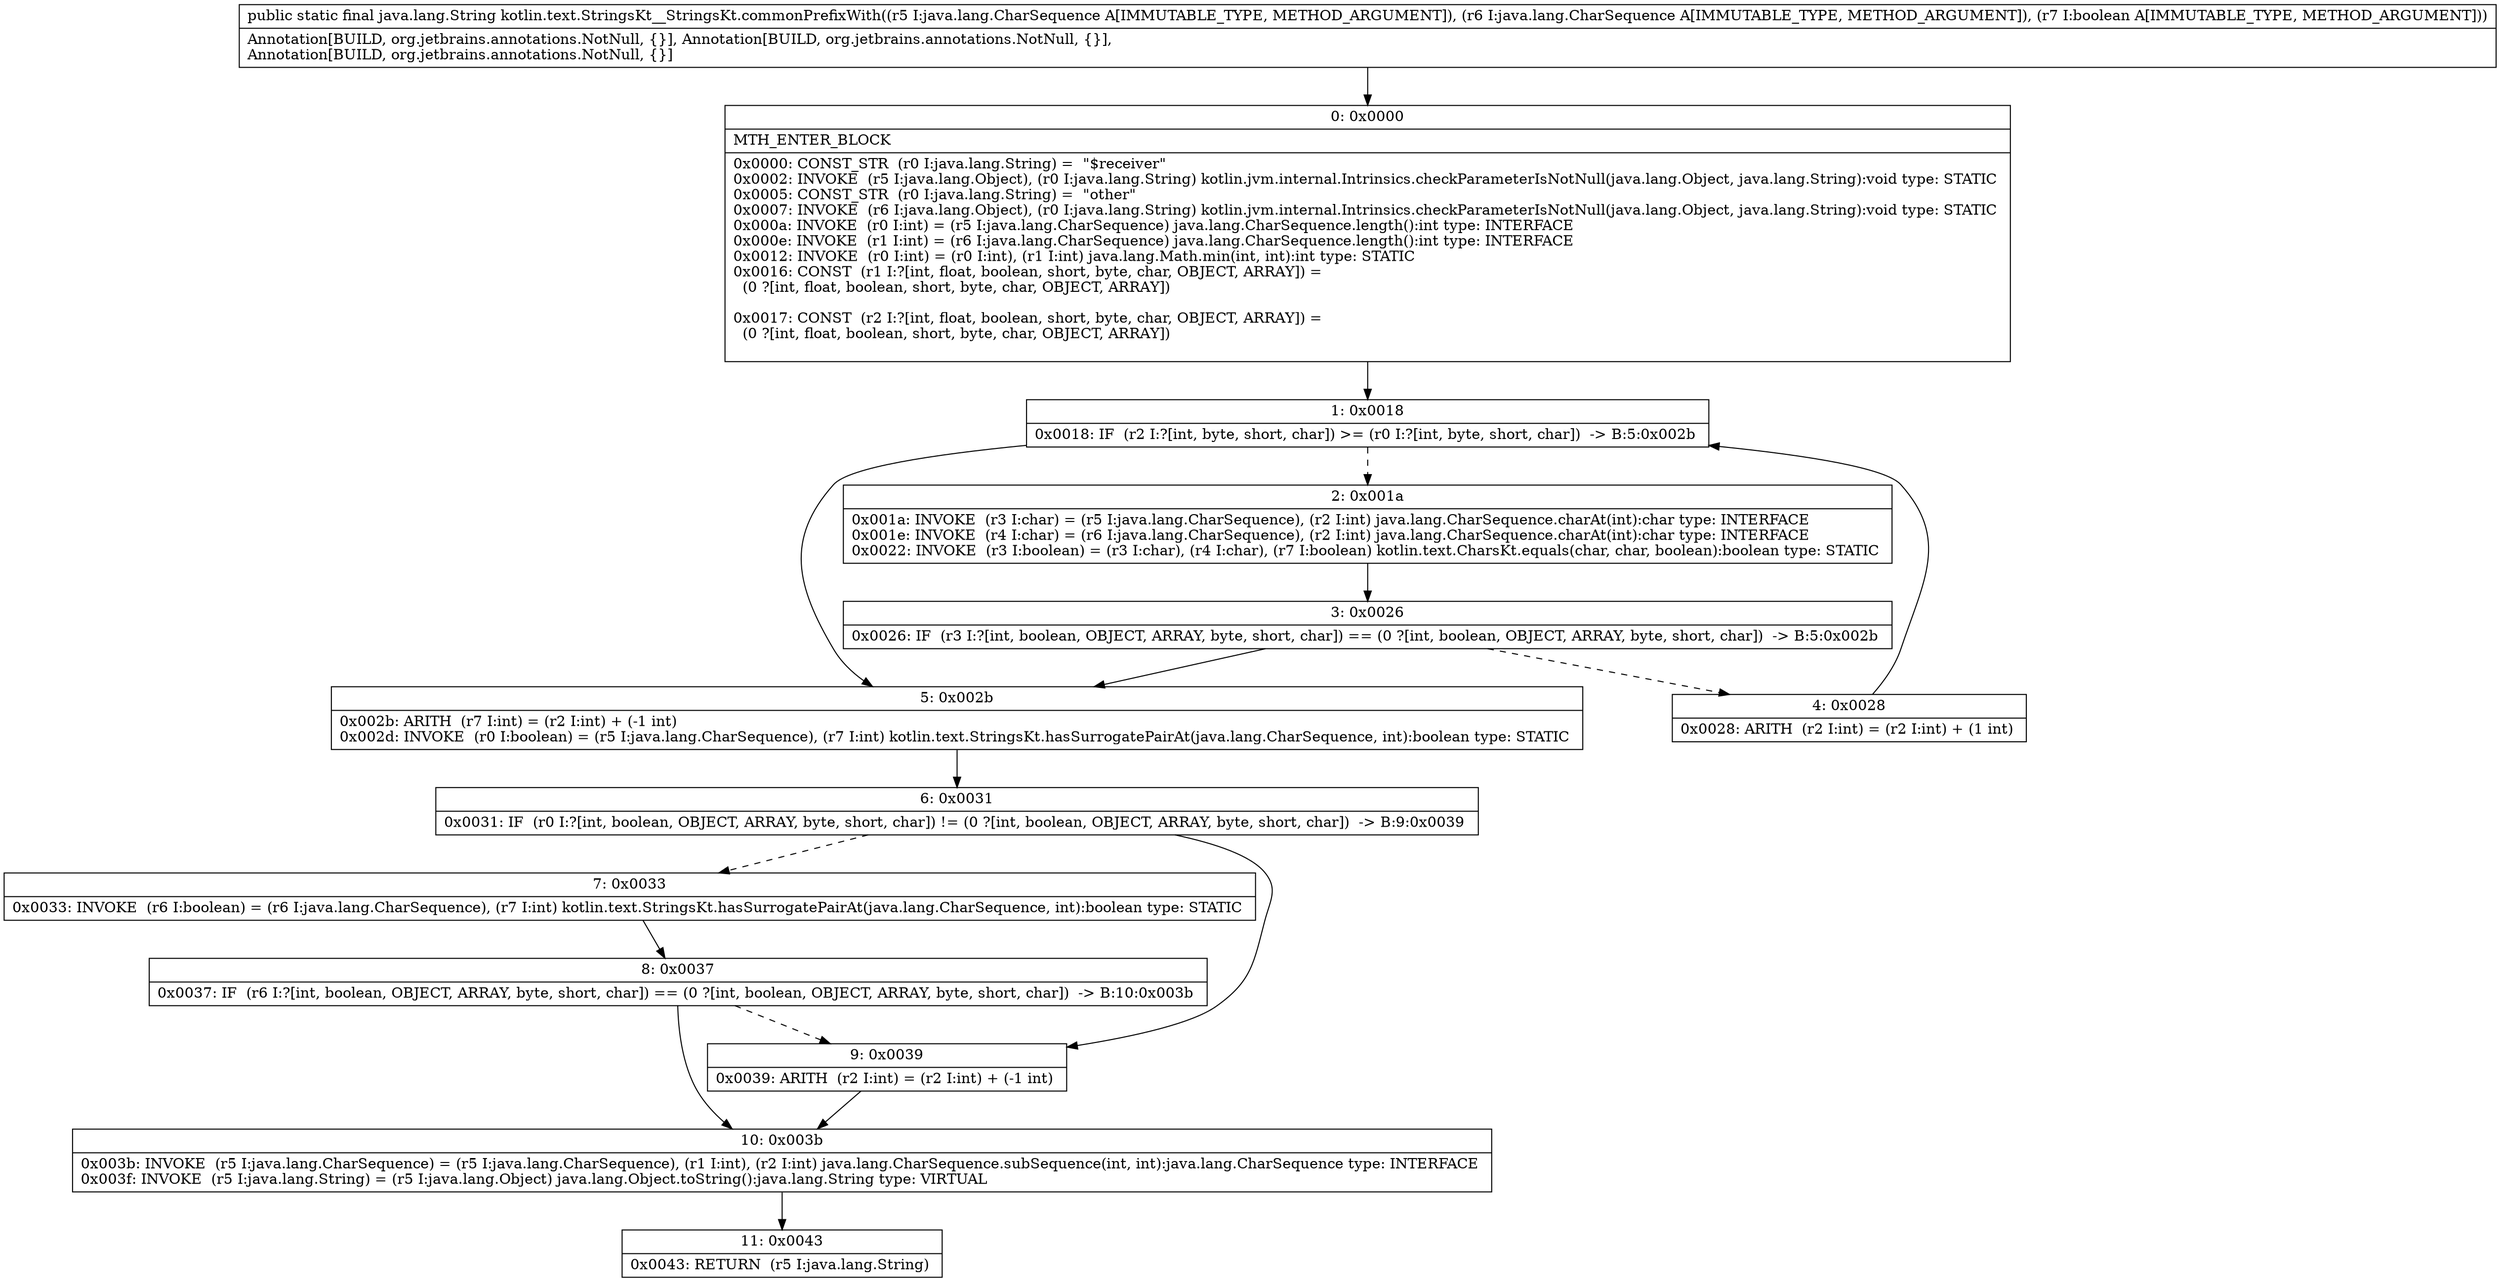 digraph "CFG forkotlin.text.StringsKt__StringsKt.commonPrefixWith(Ljava\/lang\/CharSequence;Ljava\/lang\/CharSequence;Z)Ljava\/lang\/String;" {
Node_0 [shape=record,label="{0\:\ 0x0000|MTH_ENTER_BLOCK\l|0x0000: CONST_STR  (r0 I:java.lang.String) =  \"$receiver\" \l0x0002: INVOKE  (r5 I:java.lang.Object), (r0 I:java.lang.String) kotlin.jvm.internal.Intrinsics.checkParameterIsNotNull(java.lang.Object, java.lang.String):void type: STATIC \l0x0005: CONST_STR  (r0 I:java.lang.String) =  \"other\" \l0x0007: INVOKE  (r6 I:java.lang.Object), (r0 I:java.lang.String) kotlin.jvm.internal.Intrinsics.checkParameterIsNotNull(java.lang.Object, java.lang.String):void type: STATIC \l0x000a: INVOKE  (r0 I:int) = (r5 I:java.lang.CharSequence) java.lang.CharSequence.length():int type: INTERFACE \l0x000e: INVOKE  (r1 I:int) = (r6 I:java.lang.CharSequence) java.lang.CharSequence.length():int type: INTERFACE \l0x0012: INVOKE  (r0 I:int) = (r0 I:int), (r1 I:int) java.lang.Math.min(int, int):int type: STATIC \l0x0016: CONST  (r1 I:?[int, float, boolean, short, byte, char, OBJECT, ARRAY]) = \l  (0 ?[int, float, boolean, short, byte, char, OBJECT, ARRAY])\l \l0x0017: CONST  (r2 I:?[int, float, boolean, short, byte, char, OBJECT, ARRAY]) = \l  (0 ?[int, float, boolean, short, byte, char, OBJECT, ARRAY])\l \l}"];
Node_1 [shape=record,label="{1\:\ 0x0018|0x0018: IF  (r2 I:?[int, byte, short, char]) \>= (r0 I:?[int, byte, short, char])  \-\> B:5:0x002b \l}"];
Node_2 [shape=record,label="{2\:\ 0x001a|0x001a: INVOKE  (r3 I:char) = (r5 I:java.lang.CharSequence), (r2 I:int) java.lang.CharSequence.charAt(int):char type: INTERFACE \l0x001e: INVOKE  (r4 I:char) = (r6 I:java.lang.CharSequence), (r2 I:int) java.lang.CharSequence.charAt(int):char type: INTERFACE \l0x0022: INVOKE  (r3 I:boolean) = (r3 I:char), (r4 I:char), (r7 I:boolean) kotlin.text.CharsKt.equals(char, char, boolean):boolean type: STATIC \l}"];
Node_3 [shape=record,label="{3\:\ 0x0026|0x0026: IF  (r3 I:?[int, boolean, OBJECT, ARRAY, byte, short, char]) == (0 ?[int, boolean, OBJECT, ARRAY, byte, short, char])  \-\> B:5:0x002b \l}"];
Node_4 [shape=record,label="{4\:\ 0x0028|0x0028: ARITH  (r2 I:int) = (r2 I:int) + (1 int) \l}"];
Node_5 [shape=record,label="{5\:\ 0x002b|0x002b: ARITH  (r7 I:int) = (r2 I:int) + (\-1 int) \l0x002d: INVOKE  (r0 I:boolean) = (r5 I:java.lang.CharSequence), (r7 I:int) kotlin.text.StringsKt.hasSurrogatePairAt(java.lang.CharSequence, int):boolean type: STATIC \l}"];
Node_6 [shape=record,label="{6\:\ 0x0031|0x0031: IF  (r0 I:?[int, boolean, OBJECT, ARRAY, byte, short, char]) != (0 ?[int, boolean, OBJECT, ARRAY, byte, short, char])  \-\> B:9:0x0039 \l}"];
Node_7 [shape=record,label="{7\:\ 0x0033|0x0033: INVOKE  (r6 I:boolean) = (r6 I:java.lang.CharSequence), (r7 I:int) kotlin.text.StringsKt.hasSurrogatePairAt(java.lang.CharSequence, int):boolean type: STATIC \l}"];
Node_8 [shape=record,label="{8\:\ 0x0037|0x0037: IF  (r6 I:?[int, boolean, OBJECT, ARRAY, byte, short, char]) == (0 ?[int, boolean, OBJECT, ARRAY, byte, short, char])  \-\> B:10:0x003b \l}"];
Node_9 [shape=record,label="{9\:\ 0x0039|0x0039: ARITH  (r2 I:int) = (r2 I:int) + (\-1 int) \l}"];
Node_10 [shape=record,label="{10\:\ 0x003b|0x003b: INVOKE  (r5 I:java.lang.CharSequence) = (r5 I:java.lang.CharSequence), (r1 I:int), (r2 I:int) java.lang.CharSequence.subSequence(int, int):java.lang.CharSequence type: INTERFACE \l0x003f: INVOKE  (r5 I:java.lang.String) = (r5 I:java.lang.Object) java.lang.Object.toString():java.lang.String type: VIRTUAL \l}"];
Node_11 [shape=record,label="{11\:\ 0x0043|0x0043: RETURN  (r5 I:java.lang.String) \l}"];
MethodNode[shape=record,label="{public static final java.lang.String kotlin.text.StringsKt__StringsKt.commonPrefixWith((r5 I:java.lang.CharSequence A[IMMUTABLE_TYPE, METHOD_ARGUMENT]), (r6 I:java.lang.CharSequence A[IMMUTABLE_TYPE, METHOD_ARGUMENT]), (r7 I:boolean A[IMMUTABLE_TYPE, METHOD_ARGUMENT]))  | Annotation[BUILD, org.jetbrains.annotations.NotNull, \{\}], Annotation[BUILD, org.jetbrains.annotations.NotNull, \{\}], \lAnnotation[BUILD, org.jetbrains.annotations.NotNull, \{\}]\l}"];
MethodNode -> Node_0;
Node_0 -> Node_1;
Node_1 -> Node_2[style=dashed];
Node_1 -> Node_5;
Node_2 -> Node_3;
Node_3 -> Node_4[style=dashed];
Node_3 -> Node_5;
Node_4 -> Node_1;
Node_5 -> Node_6;
Node_6 -> Node_7[style=dashed];
Node_6 -> Node_9;
Node_7 -> Node_8;
Node_8 -> Node_9[style=dashed];
Node_8 -> Node_10;
Node_9 -> Node_10;
Node_10 -> Node_11;
}

